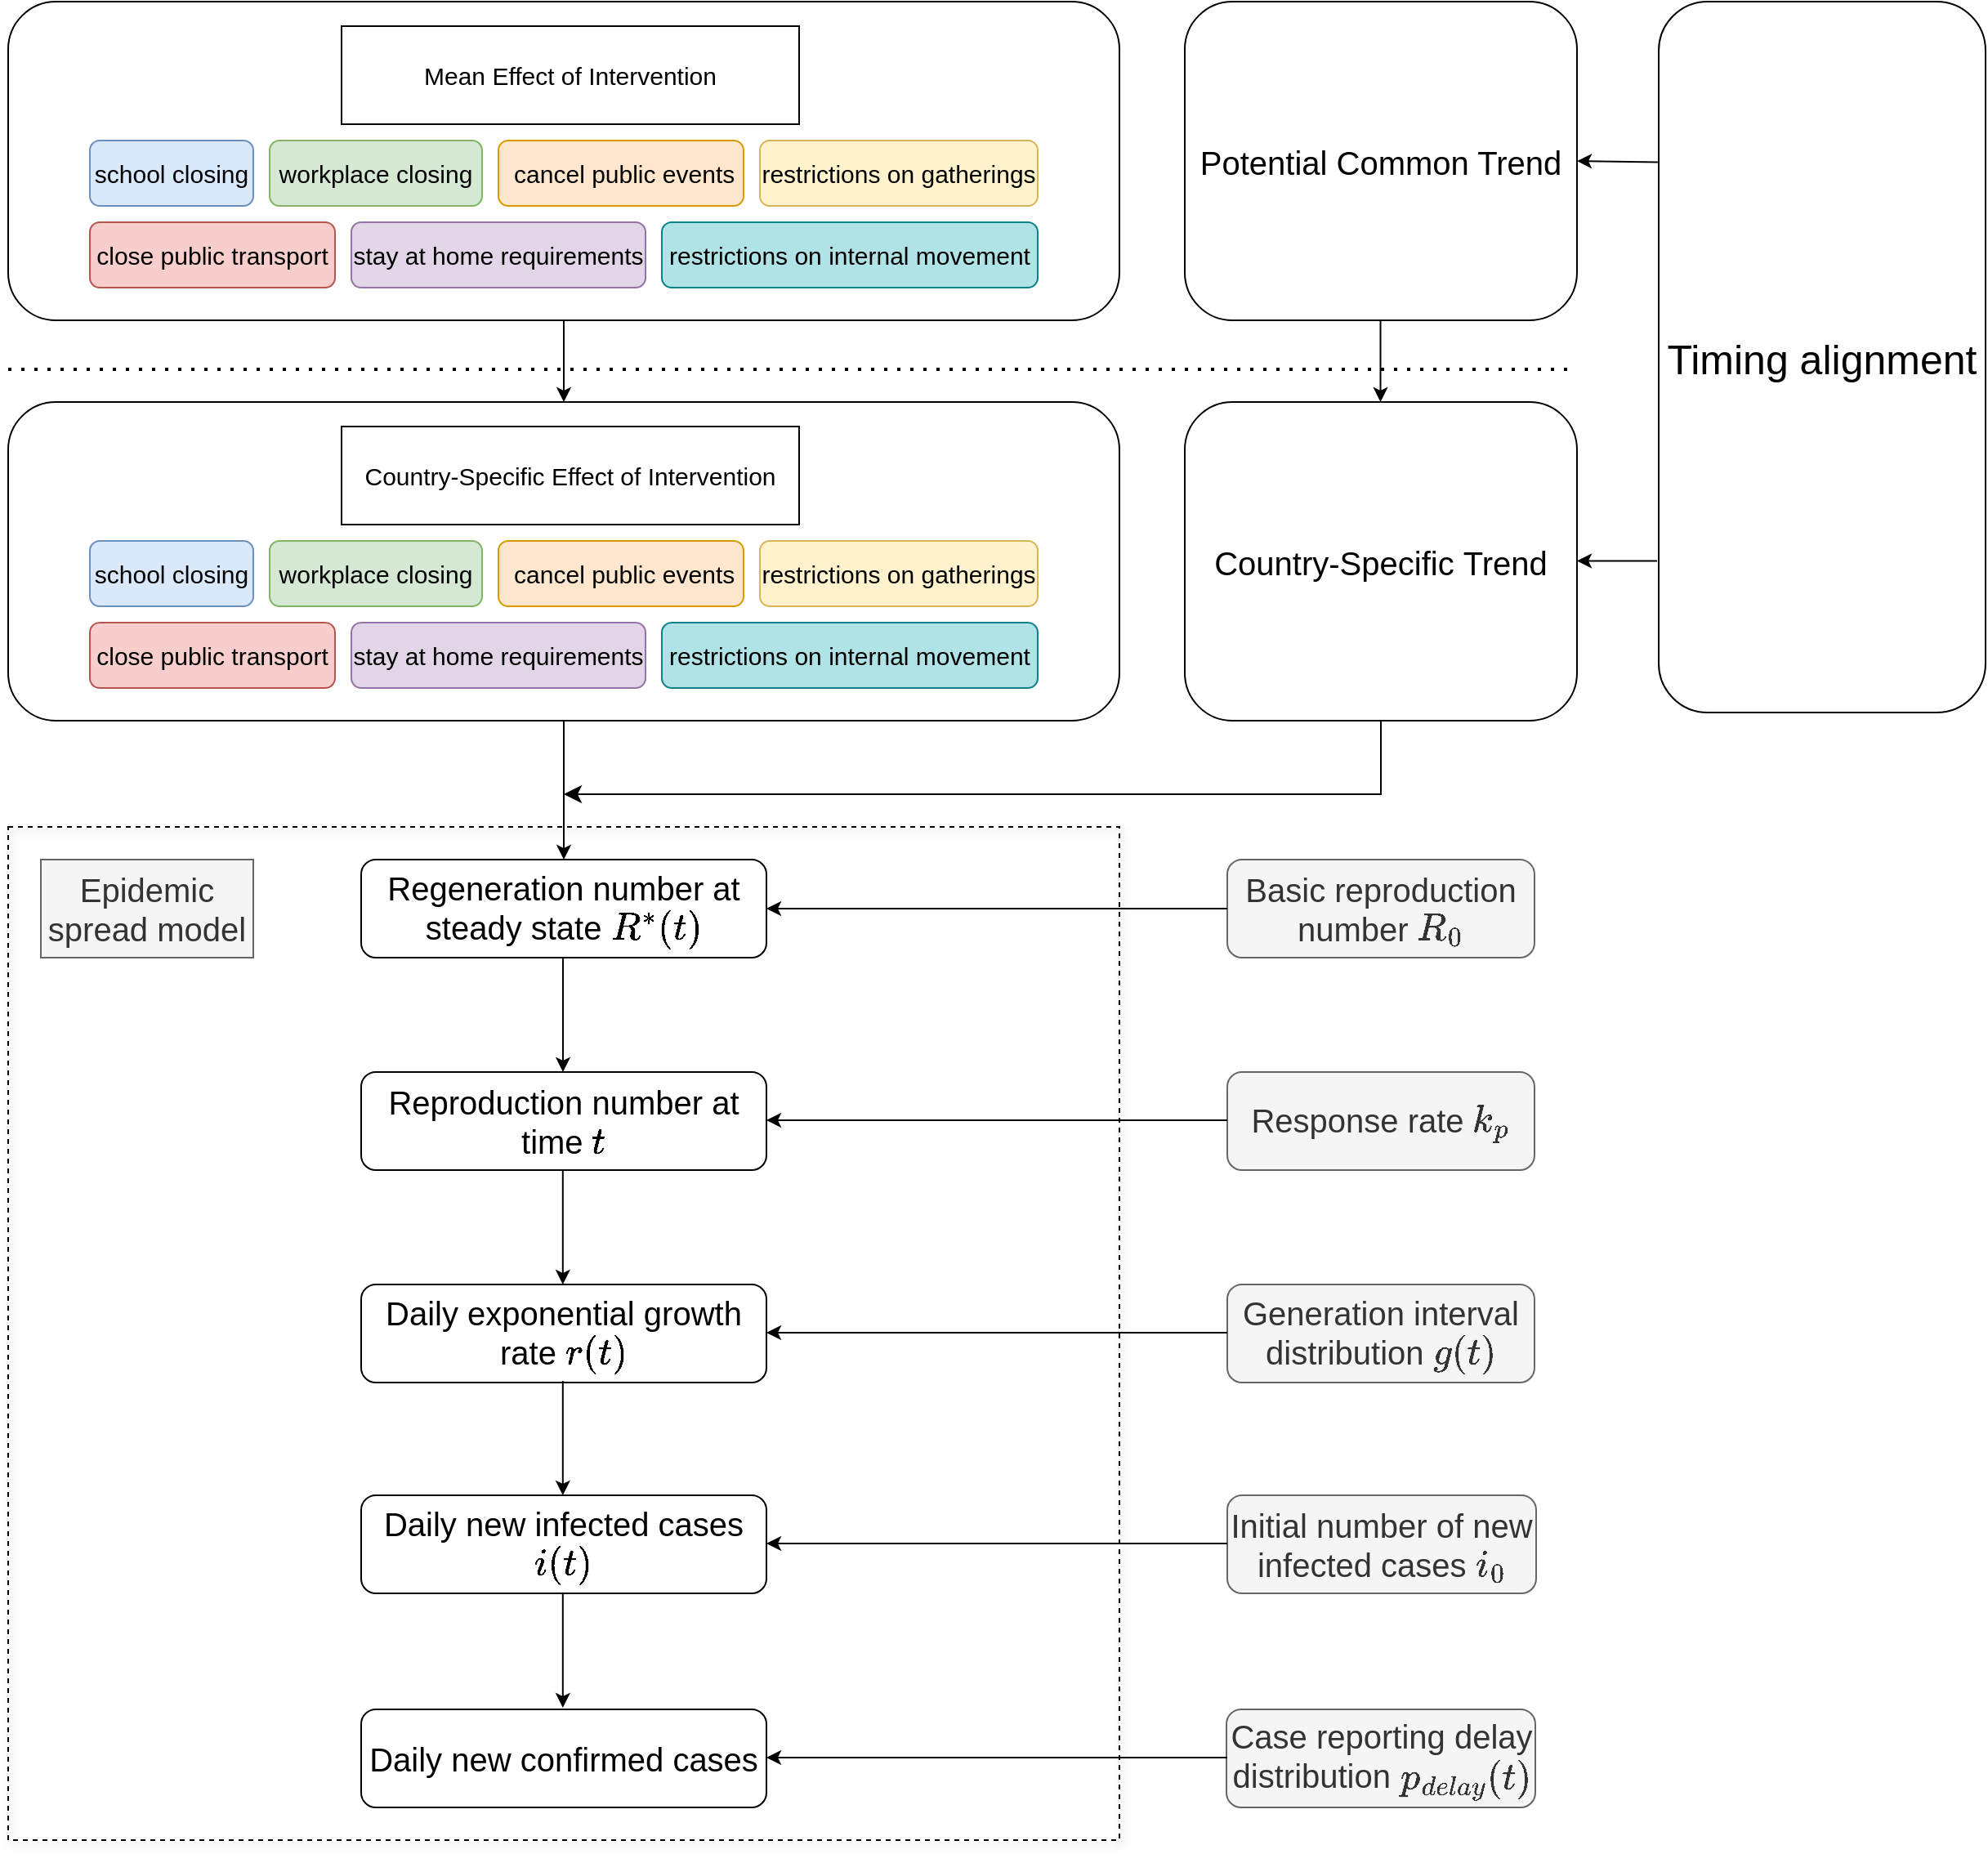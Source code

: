 <mxfile version="24.2.3" type="device">
  <diagram name="第 1 页" id="facDJ2Xg_QIhnJt2Pcxg">
    <mxGraphModel dx="3329" dy="1816" grid="1" gridSize="10" guides="1" tooltips="1" connect="1" arrows="1" fold="1" page="1" pageScale="1" pageWidth="827" pageHeight="1169" math="1" shadow="0">
      <root>
        <mxCell id="0" />
        <mxCell id="1" parent="0" />
        <mxCell id="K8eamFR95Pgh19Sr7qZU-2" value="&lt;font style=&quot;font-size: 15px;&quot;&gt;&lt;br&gt;school closing&lt;/font&gt;&lt;div style=&quot;font-size: 15px;&quot;&gt;&lt;br&gt;&lt;/div&gt;" style="rounded=1;whiteSpace=wrap;html=1;align=center;fillColor=#dae8fc;strokeColor=#6c8ebf;" vertex="1" parent="1">
          <mxGeometry x="120" y="280" width="100" height="40" as="geometry" />
        </mxCell>
        <mxCell id="K8eamFR95Pgh19Sr7qZU-3" style="edgeStyle=orthogonalEdgeStyle;rounded=0;orthogonalLoop=1;jettySize=auto;html=1;exitX=0.5;exitY=1;exitDx=0;exitDy=0;" edge="1" parent="1" source="K8eamFR95Pgh19Sr7qZU-2" target="K8eamFR95Pgh19Sr7qZU-2">
          <mxGeometry relative="1" as="geometry" />
        </mxCell>
        <mxCell id="K8eamFR95Pgh19Sr7qZU-5" value="&lt;div style=&quot;font-size: 15px;&quot;&gt;workplace closing&lt;br&gt;&lt;/div&gt;" style="rounded=1;whiteSpace=wrap;html=1;align=center;fillColor=#d5e8d4;strokeColor=#82b366;" vertex="1" parent="1">
          <mxGeometry x="230" y="280" width="130" height="40" as="geometry" />
        </mxCell>
        <mxCell id="K8eamFR95Pgh19Sr7qZU-6" value="&lt;div style=&quot;font-size: 15px;&quot;&gt;&amp;nbsp;cancel public events&lt;br&gt;&lt;/div&gt;" style="rounded=1;whiteSpace=wrap;html=1;align=center;fillColor=#ffe6cc;strokeColor=#d79b00;" vertex="1" parent="1">
          <mxGeometry x="370" y="280" width="150" height="40" as="geometry" />
        </mxCell>
        <mxCell id="K8eamFR95Pgh19Sr7qZU-7" value="&lt;div style=&quot;font-size: 15px;&quot;&gt;restrictions on gatherings&lt;br&gt;&lt;/div&gt;" style="rounded=1;whiteSpace=wrap;html=1;align=center;fillColor=#fff2cc;strokeColor=#d6b656;" vertex="1" parent="1">
          <mxGeometry x="530" y="280" width="170" height="40" as="geometry" />
        </mxCell>
        <mxCell id="K8eamFR95Pgh19Sr7qZU-8" value="&lt;div style=&quot;font-size: 15px;&quot;&gt;close public transport&lt;br&gt;&lt;/div&gt;" style="rounded=1;whiteSpace=wrap;html=1;align=center;fillColor=#f8cecc;strokeColor=#b85450;" vertex="1" parent="1">
          <mxGeometry x="120" y="330" width="150" height="40" as="geometry" />
        </mxCell>
        <mxCell id="K8eamFR95Pgh19Sr7qZU-10" value="&lt;div style=&quot;font-size: 15px;&quot;&gt;stay at home requirements&lt;br&gt;&lt;/div&gt;" style="rounded=1;whiteSpace=wrap;html=1;align=center;fillColor=#e1d5e7;strokeColor=#9673a6;" vertex="1" parent="1">
          <mxGeometry x="280" y="330" width="180" height="40" as="geometry" />
        </mxCell>
        <mxCell id="K8eamFR95Pgh19Sr7qZU-11" value="&lt;div style=&quot;font-size: 15px;&quot;&gt;restrictions on internal movement&lt;br&gt;&lt;/div&gt;" style="rounded=1;whiteSpace=wrap;html=1;align=center;fillColor=#b0e3e6;strokeColor=#0e8088;" vertex="1" parent="1">
          <mxGeometry x="470" y="330" width="230" height="40" as="geometry" />
        </mxCell>
        <mxCell id="K8eamFR95Pgh19Sr7qZU-12" value="" style="rounded=1;whiteSpace=wrap;html=1;fillColor=none;" vertex="1" parent="1">
          <mxGeometry x="70" y="195" width="680" height="195" as="geometry" />
        </mxCell>
        <mxCell id="K8eamFR95Pgh19Sr7qZU-13" value="&lt;font style=&quot;font-size: 15px;&quot;&gt;Mean Effect of Intervention&lt;/font&gt;" style="rounded=0;whiteSpace=wrap;html=1;" vertex="1" parent="1">
          <mxGeometry x="274" y="210" width="280" height="60" as="geometry" />
        </mxCell>
        <mxCell id="K8eamFR95Pgh19Sr7qZU-14" value="&lt;font style=&quot;font-size: 15px;&quot;&gt;&lt;br&gt;school closing&lt;/font&gt;&lt;div style=&quot;font-size: 15px;&quot;&gt;&lt;br&gt;&lt;/div&gt;" style="rounded=1;whiteSpace=wrap;html=1;align=center;fillColor=#dae8fc;strokeColor=#6c8ebf;" vertex="1" parent="1">
          <mxGeometry x="120" y="525" width="100" height="40" as="geometry" />
        </mxCell>
        <mxCell id="K8eamFR95Pgh19Sr7qZU-15" style="edgeStyle=orthogonalEdgeStyle;rounded=0;orthogonalLoop=1;jettySize=auto;html=1;exitX=0.5;exitY=1;exitDx=0;exitDy=0;" edge="1" parent="1" source="K8eamFR95Pgh19Sr7qZU-14" target="K8eamFR95Pgh19Sr7qZU-14">
          <mxGeometry relative="1" as="geometry" />
        </mxCell>
        <mxCell id="K8eamFR95Pgh19Sr7qZU-16" value="&lt;div style=&quot;font-size: 15px;&quot;&gt;workplace closing&lt;br&gt;&lt;/div&gt;" style="rounded=1;whiteSpace=wrap;html=1;align=center;fillColor=#d5e8d4;strokeColor=#82b366;" vertex="1" parent="1">
          <mxGeometry x="230" y="525" width="130" height="40" as="geometry" />
        </mxCell>
        <mxCell id="K8eamFR95Pgh19Sr7qZU-17" value="&lt;div style=&quot;font-size: 15px;&quot;&gt;&amp;nbsp;cancel public events&lt;br&gt;&lt;/div&gt;" style="rounded=1;whiteSpace=wrap;html=1;align=center;fillColor=#ffe6cc;strokeColor=#d79b00;" vertex="1" parent="1">
          <mxGeometry x="370" y="525" width="150" height="40" as="geometry" />
        </mxCell>
        <mxCell id="K8eamFR95Pgh19Sr7qZU-18" value="&lt;div style=&quot;font-size: 15px;&quot;&gt;restrictions on gatherings&lt;br&gt;&lt;/div&gt;" style="rounded=1;whiteSpace=wrap;html=1;align=center;fillColor=#fff2cc;strokeColor=#d6b656;" vertex="1" parent="1">
          <mxGeometry x="530" y="525" width="170" height="40" as="geometry" />
        </mxCell>
        <mxCell id="K8eamFR95Pgh19Sr7qZU-19" value="&lt;div style=&quot;font-size: 15px;&quot;&gt;close public transport&lt;br&gt;&lt;/div&gt;" style="rounded=1;whiteSpace=wrap;html=1;align=center;fillColor=#f8cecc;strokeColor=#b85450;" vertex="1" parent="1">
          <mxGeometry x="120" y="575" width="150" height="40" as="geometry" />
        </mxCell>
        <mxCell id="K8eamFR95Pgh19Sr7qZU-20" value="&lt;div style=&quot;font-size: 15px;&quot;&gt;stay at home requirements&lt;br&gt;&lt;/div&gt;" style="rounded=1;whiteSpace=wrap;html=1;align=center;fillColor=#e1d5e7;strokeColor=#9673a6;" vertex="1" parent="1">
          <mxGeometry x="280" y="575" width="180" height="40" as="geometry" />
        </mxCell>
        <mxCell id="K8eamFR95Pgh19Sr7qZU-21" value="&lt;div style=&quot;font-size: 15px;&quot;&gt;restrictions on internal movement&lt;br&gt;&lt;/div&gt;" style="rounded=1;whiteSpace=wrap;html=1;align=center;fillColor=#b0e3e6;strokeColor=#0e8088;" vertex="1" parent="1">
          <mxGeometry x="470" y="575" width="230" height="40" as="geometry" />
        </mxCell>
        <mxCell id="K8eamFR95Pgh19Sr7qZU-22" value="" style="rounded=1;whiteSpace=wrap;html=1;fillColor=none;" vertex="1" parent="1">
          <mxGeometry x="70" y="440" width="680" height="195" as="geometry" />
        </mxCell>
        <mxCell id="K8eamFR95Pgh19Sr7qZU-23" value="&lt;font style=&quot;font-size: 15px;&quot;&gt;Country-Specific Effect of Intervention&lt;/font&gt;" style="rounded=0;whiteSpace=wrap;html=1;" vertex="1" parent="1">
          <mxGeometry x="274" y="455" width="280" height="60" as="geometry" />
        </mxCell>
        <mxCell id="K8eamFR95Pgh19Sr7qZU-24" value="&lt;font style=&quot;font-size: 20px;&quot;&gt;Potential Common Trend&lt;/font&gt;" style="rounded=1;whiteSpace=wrap;html=1;fillColor=none;" vertex="1" parent="1">
          <mxGeometry x="790" y="195" width="240" height="195" as="geometry" />
        </mxCell>
        <mxCell id="K8eamFR95Pgh19Sr7qZU-25" value="&lt;font style=&quot;font-size: 20px;&quot;&gt;&lt;span style=&quot;&quot;&gt;Country-Specific&lt;/span&gt;&amp;nbsp;Trend&lt;/font&gt;" style="rounded=1;whiteSpace=wrap;html=1;fillColor=none;" vertex="1" parent="1">
          <mxGeometry x="790" y="440" width="240" height="195" as="geometry" />
        </mxCell>
        <mxCell id="K8eamFR95Pgh19Sr7qZU-27" value="&lt;font style=&quot;font-size: 20px;&quot;&gt;Basic reproduction number \(R_{0}\)&lt;/font&gt;" style="rounded=1;whiteSpace=wrap;html=1;fillColor=#f5f5f5;fontColor=#333333;strokeColor=#666666;" vertex="1" parent="1">
          <mxGeometry x="816" y="720" width="188" height="60" as="geometry" />
        </mxCell>
        <mxCell id="K8eamFR95Pgh19Sr7qZU-29" value="&lt;font style=&quot;font-size: 20px;&quot;&gt;Regeneration number at steady state \(R^{*}(t)\)&lt;/font&gt;" style="rounded=1;whiteSpace=wrap;html=1;" vertex="1" parent="1">
          <mxGeometry x="286" y="720" width="248" height="60" as="geometry" />
        </mxCell>
        <mxCell id="K8eamFR95Pgh19Sr7qZU-31" value="&lt;font style=&quot;font-size: 20px;&quot;&gt;Response rate \(k_{p}\)&lt;/font&gt;" style="rounded=1;whiteSpace=wrap;html=1;fillColor=#f5f5f5;fontColor=#333333;strokeColor=#666666;" vertex="1" parent="1">
          <mxGeometry x="816" y="850" width="188" height="60" as="geometry" />
        </mxCell>
        <mxCell id="K8eamFR95Pgh19Sr7qZU-36" value="&lt;span style=&quot;font-size: 20px;&quot;&gt;Reproduction number at time \(t\)&lt;/span&gt;" style="rounded=1;whiteSpace=wrap;html=1;" vertex="1" parent="1">
          <mxGeometry x="286" y="850" width="248" height="60" as="geometry" />
        </mxCell>
        <mxCell id="K8eamFR95Pgh19Sr7qZU-37" value="&lt;span style=&quot;font-size: 20px;&quot;&gt;Daily exponential growth rate \(r(t)\)&lt;/span&gt;" style="rounded=1;whiteSpace=wrap;html=1;" vertex="1" parent="1">
          <mxGeometry x="286" y="980" width="248" height="60" as="geometry" />
        </mxCell>
        <mxCell id="K8eamFR95Pgh19Sr7qZU-39" value="&lt;font style=&quot;font-size: 20px;&quot;&gt;Generation interval distribution \(g(t)\)&lt;/font&gt;" style="rounded=1;whiteSpace=wrap;html=1;fillColor=#f5f5f5;fontColor=#333333;strokeColor=#666666;" vertex="1" parent="1">
          <mxGeometry x="816" y="980" width="188" height="60" as="geometry" />
        </mxCell>
        <mxCell id="K8eamFR95Pgh19Sr7qZU-41" value="&lt;span style=&quot;font-size: 20px;&quot;&gt;Daily new infected cases \(i(t)\)&lt;/span&gt;" style="rounded=1;whiteSpace=wrap;html=1;" vertex="1" parent="1">
          <mxGeometry x="286" y="1109" width="248" height="60" as="geometry" />
        </mxCell>
        <mxCell id="K8eamFR95Pgh19Sr7qZU-42" value="&lt;font style=&quot;font-size: 20px;&quot;&gt;Initial number of new infected cases \(i_{0}\)&lt;/font&gt;" style="rounded=1;whiteSpace=wrap;html=1;fillColor=#f5f5f5;fontColor=#333333;strokeColor=#666666;" vertex="1" parent="1">
          <mxGeometry x="816" y="1109" width="189" height="60" as="geometry" />
        </mxCell>
        <mxCell id="K8eamFR95Pgh19Sr7qZU-43" value="&lt;span style=&quot;font-size: 20px;&quot;&gt;Daily new confirmed cases&lt;/span&gt;" style="rounded=1;whiteSpace=wrap;html=1;" vertex="1" parent="1">
          <mxGeometry x="286" y="1240" width="248" height="60" as="geometry" />
        </mxCell>
        <mxCell id="K8eamFR95Pgh19Sr7qZU-44" value="&lt;font style=&quot;font-size: 20px;&quot;&gt;Case reporting delay distribution \(p_{delay}(t)\)&lt;/font&gt;" style="rounded=1;whiteSpace=wrap;html=1;fillColor=#f5f5f5;fontColor=#333333;strokeColor=#666666;" vertex="1" parent="1">
          <mxGeometry x="815.5" y="1240" width="189" height="60" as="geometry" />
        </mxCell>
        <mxCell id="K8eamFR95Pgh19Sr7qZU-45" value="" style="endArrow=classic;html=1;rounded=0;entryX=0.5;entryY=0;entryDx=0;entryDy=0;exitX=0.5;exitY=1;exitDx=0;exitDy=0;" edge="1" parent="1" source="K8eamFR95Pgh19Sr7qZU-22" target="K8eamFR95Pgh19Sr7qZU-29">
          <mxGeometry width="50" height="50" relative="1" as="geometry">
            <mxPoint x="410" y="640" as="sourcePoint" />
            <mxPoint x="680" y="590" as="targetPoint" />
          </mxGeometry>
        </mxCell>
        <mxCell id="K8eamFR95Pgh19Sr7qZU-47" value="" style="edgeStyle=segmentEdgeStyle;endArrow=classic;html=1;curved=0;rounded=0;endSize=8;startSize=8;exitX=0.5;exitY=1;exitDx=0;exitDy=0;" edge="1" parent="1" source="K8eamFR95Pgh19Sr7qZU-25">
          <mxGeometry width="50" height="50" relative="1" as="geometry">
            <mxPoint x="220" y="820" as="sourcePoint" />
            <mxPoint x="410" y="680" as="targetPoint" />
            <Array as="points">
              <mxPoint x="910" y="680" />
              <mxPoint x="740" y="680" />
            </Array>
          </mxGeometry>
        </mxCell>
        <mxCell id="K8eamFR95Pgh19Sr7qZU-50" value="" style="endArrow=classic;html=1;rounded=0;entryX=1;entryY=0.5;entryDx=0;entryDy=0;exitX=0;exitY=0.5;exitDx=0;exitDy=0;" edge="1" parent="1" source="K8eamFR95Pgh19Sr7qZU-27" target="K8eamFR95Pgh19Sr7qZU-29">
          <mxGeometry width="50" height="50" relative="1" as="geometry">
            <mxPoint x="490" y="750" as="sourcePoint" />
            <mxPoint x="540" y="700" as="targetPoint" />
          </mxGeometry>
        </mxCell>
        <mxCell id="K8eamFR95Pgh19Sr7qZU-52" value="" style="endArrow=classic;html=1;rounded=0;entryX=0.5;entryY=0;entryDx=0;entryDy=0;exitX=0.5;exitY=1;exitDx=0;exitDy=0;" edge="1" parent="1">
          <mxGeometry width="50" height="50" relative="1" as="geometry">
            <mxPoint x="409.5" y="780" as="sourcePoint" />
            <mxPoint x="409.5" y="850" as="targetPoint" />
          </mxGeometry>
        </mxCell>
        <mxCell id="K8eamFR95Pgh19Sr7qZU-53" value="" style="endArrow=classic;html=1;rounded=0;entryX=1;entryY=0.5;entryDx=0;entryDy=0;exitX=0;exitY=0.5;exitDx=0;exitDy=0;" edge="1" parent="1">
          <mxGeometry width="50" height="50" relative="1" as="geometry">
            <mxPoint x="816" y="879.5" as="sourcePoint" />
            <mxPoint x="534" y="879.5" as="targetPoint" />
          </mxGeometry>
        </mxCell>
        <mxCell id="K8eamFR95Pgh19Sr7qZU-54" value="" style="endArrow=classic;html=1;rounded=0;entryX=1;entryY=0.5;entryDx=0;entryDy=0;exitX=0;exitY=0.5;exitDx=0;exitDy=0;" edge="1" parent="1">
          <mxGeometry width="50" height="50" relative="1" as="geometry">
            <mxPoint x="816" y="1009.5" as="sourcePoint" />
            <mxPoint x="534" y="1009.5" as="targetPoint" />
          </mxGeometry>
        </mxCell>
        <mxCell id="K8eamFR95Pgh19Sr7qZU-55" value="" style="endArrow=classic;html=1;rounded=0;entryX=1;entryY=0.5;entryDx=0;entryDy=0;exitX=0;exitY=0.5;exitDx=0;exitDy=0;" edge="1" parent="1">
          <mxGeometry width="50" height="50" relative="1" as="geometry">
            <mxPoint x="816" y="1138.5" as="sourcePoint" />
            <mxPoint x="534" y="1138.5" as="targetPoint" />
          </mxGeometry>
        </mxCell>
        <mxCell id="K8eamFR95Pgh19Sr7qZU-56" value="" style="endArrow=classic;html=1;rounded=0;entryX=1;entryY=0.5;entryDx=0;entryDy=0;exitX=0;exitY=0.5;exitDx=0;exitDy=0;" edge="1" parent="1">
          <mxGeometry width="50" height="50" relative="1" as="geometry">
            <mxPoint x="816" y="1269.5" as="sourcePoint" />
            <mxPoint x="534" y="1269.5" as="targetPoint" />
          </mxGeometry>
        </mxCell>
        <mxCell id="K8eamFR95Pgh19Sr7qZU-57" value="" style="endArrow=classic;html=1;rounded=0;entryX=0.5;entryY=0;entryDx=0;entryDy=0;exitX=0.5;exitY=1;exitDx=0;exitDy=0;" edge="1" parent="1">
          <mxGeometry width="50" height="50" relative="1" as="geometry">
            <mxPoint x="409.41" y="910" as="sourcePoint" />
            <mxPoint x="409.41" y="980" as="targetPoint" />
          </mxGeometry>
        </mxCell>
        <mxCell id="K8eamFR95Pgh19Sr7qZU-58" value="" style="endArrow=classic;html=1;rounded=0;entryX=0.5;entryY=0;entryDx=0;entryDy=0;exitX=0.5;exitY=1;exitDx=0;exitDy=0;" edge="1" parent="1">
          <mxGeometry width="50" height="50" relative="1" as="geometry">
            <mxPoint x="409.41" y="1039" as="sourcePoint" />
            <mxPoint x="409.41" y="1109" as="targetPoint" />
          </mxGeometry>
        </mxCell>
        <mxCell id="K8eamFR95Pgh19Sr7qZU-59" value="" style="endArrow=classic;html=1;rounded=0;entryX=0.5;entryY=0;entryDx=0;entryDy=0;exitX=0.5;exitY=1;exitDx=0;exitDy=0;" edge="1" parent="1">
          <mxGeometry width="50" height="50" relative="1" as="geometry">
            <mxPoint x="409.41" y="1169" as="sourcePoint" />
            <mxPoint x="409.41" y="1239" as="targetPoint" />
          </mxGeometry>
        </mxCell>
        <mxCell id="K8eamFR95Pgh19Sr7qZU-60" value="" style="endArrow=classic;html=1;rounded=0;entryX=0.5;entryY=0;entryDx=0;entryDy=0;exitX=0.5;exitY=1;exitDx=0;exitDy=0;" edge="1" parent="1" source="K8eamFR95Pgh19Sr7qZU-12" target="K8eamFR95Pgh19Sr7qZU-22">
          <mxGeometry width="50" height="50" relative="1" as="geometry">
            <mxPoint x="415" y="400" as="sourcePoint" />
            <mxPoint x="414" y="431.17" as="targetPoint" />
          </mxGeometry>
        </mxCell>
        <mxCell id="K8eamFR95Pgh19Sr7qZU-61" value="" style="endArrow=classic;html=1;rounded=0;entryX=0.5;entryY=0;entryDx=0;entryDy=0;exitX=0.5;exitY=1;exitDx=0;exitDy=0;" edge="1" parent="1">
          <mxGeometry width="50" height="50" relative="1" as="geometry">
            <mxPoint x="909.75" y="390" as="sourcePoint" />
            <mxPoint x="909.75" y="440" as="targetPoint" />
          </mxGeometry>
        </mxCell>
        <mxCell id="K8eamFR95Pgh19Sr7qZU-62" value="" style="rounded=0;whiteSpace=wrap;html=1;fillColor=none;dashed=1;strokeColor=#000000;shadow=1;" vertex="1" parent="1">
          <mxGeometry x="70" y="700" width="680" height="620" as="geometry" />
        </mxCell>
        <mxCell id="K8eamFR95Pgh19Sr7qZU-63" value="&lt;font style=&quot;font-size: 20px;&quot;&gt;Epidemic spread model&lt;/font&gt;" style="rounded=0;whiteSpace=wrap;html=1;fillColor=#f5f5f5;strokeColor=#666666;fontColor=#333333;" vertex="1" parent="1">
          <mxGeometry x="90" y="720" width="130" height="60" as="geometry" />
        </mxCell>
        <mxCell id="K8eamFR95Pgh19Sr7qZU-64" value="" style="endArrow=none;dashed=1;html=1;dashPattern=1 3;strokeWidth=2;rounded=0;" edge="1" parent="1">
          <mxGeometry width="50" height="50" relative="1" as="geometry">
            <mxPoint x="70" y="420" as="sourcePoint" />
            <mxPoint x="1030" y="420" as="targetPoint" />
          </mxGeometry>
        </mxCell>
        <mxCell id="K8eamFR95Pgh19Sr7qZU-65" value="&lt;font style=&quot;font-size: 25px;&quot;&gt;Timing alignment&lt;/font&gt;" style="rounded=1;whiteSpace=wrap;html=1;fillColor=none;" vertex="1" parent="1">
          <mxGeometry x="1080" y="195" width="200" height="435" as="geometry" />
        </mxCell>
        <mxCell id="K8eamFR95Pgh19Sr7qZU-66" value="" style="endArrow=classic;html=1;rounded=0;entryX=1;entryY=0.5;entryDx=0;entryDy=0;exitX=-0.003;exitY=0.226;exitDx=0;exitDy=0;exitPerimeter=0;" edge="1" parent="1" source="K8eamFR95Pgh19Sr7qZU-65" target="K8eamFR95Pgh19Sr7qZU-24">
          <mxGeometry width="50" height="50" relative="1" as="geometry">
            <mxPoint x="1120" y="440" as="sourcePoint" />
            <mxPoint x="1170" y="390" as="targetPoint" />
          </mxGeometry>
        </mxCell>
        <mxCell id="K8eamFR95Pgh19Sr7qZU-67" value="" style="endArrow=classic;html=1;rounded=0;entryX=1;entryY=0.5;entryDx=0;entryDy=0;exitX=-0.003;exitY=0.226;exitDx=0;exitDy=0;exitPerimeter=0;" edge="1" parent="1">
          <mxGeometry width="50" height="50" relative="1" as="geometry">
            <mxPoint x="1079" y="537.25" as="sourcePoint" />
            <mxPoint x="1030" y="537.25" as="targetPoint" />
          </mxGeometry>
        </mxCell>
      </root>
    </mxGraphModel>
  </diagram>
</mxfile>
